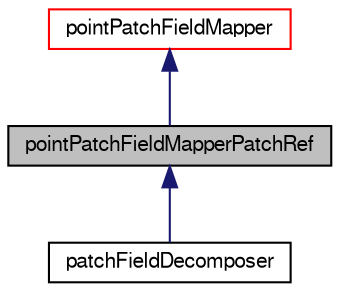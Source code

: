 digraph "pointPatchFieldMapperPatchRef"
{
  bgcolor="transparent";
  edge [fontname="FreeSans",fontsize="10",labelfontname="FreeSans",labelfontsize="10"];
  node [fontname="FreeSans",fontsize="10",shape=record];
  Node0 [label="pointPatchFieldMapperPatchRef",height=0.2,width=0.4,color="black", fillcolor="grey75", style="filled", fontcolor="black"];
  Node1 -> Node0 [dir="back",color="midnightblue",fontsize="10",style="solid",fontname="FreeSans"];
  Node1 [label="pointPatchFieldMapper",height=0.2,width=0.4,color="red",URL="$a26650.html",tooltip="Foam::pointPatchFieldMapper. "];
  Node0 -> Node3 [dir="back",color="midnightblue",fontsize="10",style="solid",fontname="FreeSans"];
  Node3 [label="patchFieldDecomposer",height=0.2,width=0.4,color="black",URL="$a31674.html",tooltip="Point patch field decomposer class. "];
}

